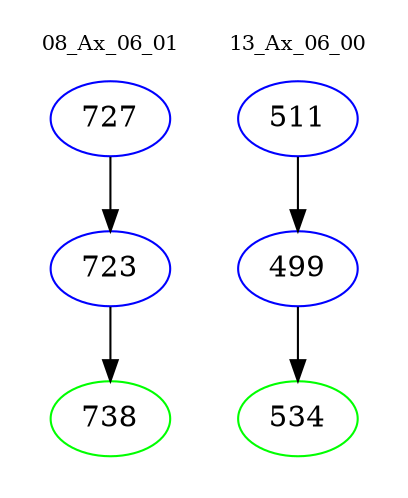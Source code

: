 digraph{
subgraph cluster_0 {
color = white
label = "08_Ax_06_01";
fontsize=10;
T0_727 [label="727", color="blue"]
T0_727 -> T0_723 [color="black"]
T0_723 [label="723", color="blue"]
T0_723 -> T0_738 [color="black"]
T0_738 [label="738", color="green"]
}
subgraph cluster_1 {
color = white
label = "13_Ax_06_00";
fontsize=10;
T1_511 [label="511", color="blue"]
T1_511 -> T1_499 [color="black"]
T1_499 [label="499", color="blue"]
T1_499 -> T1_534 [color="black"]
T1_534 [label="534", color="green"]
}
}
